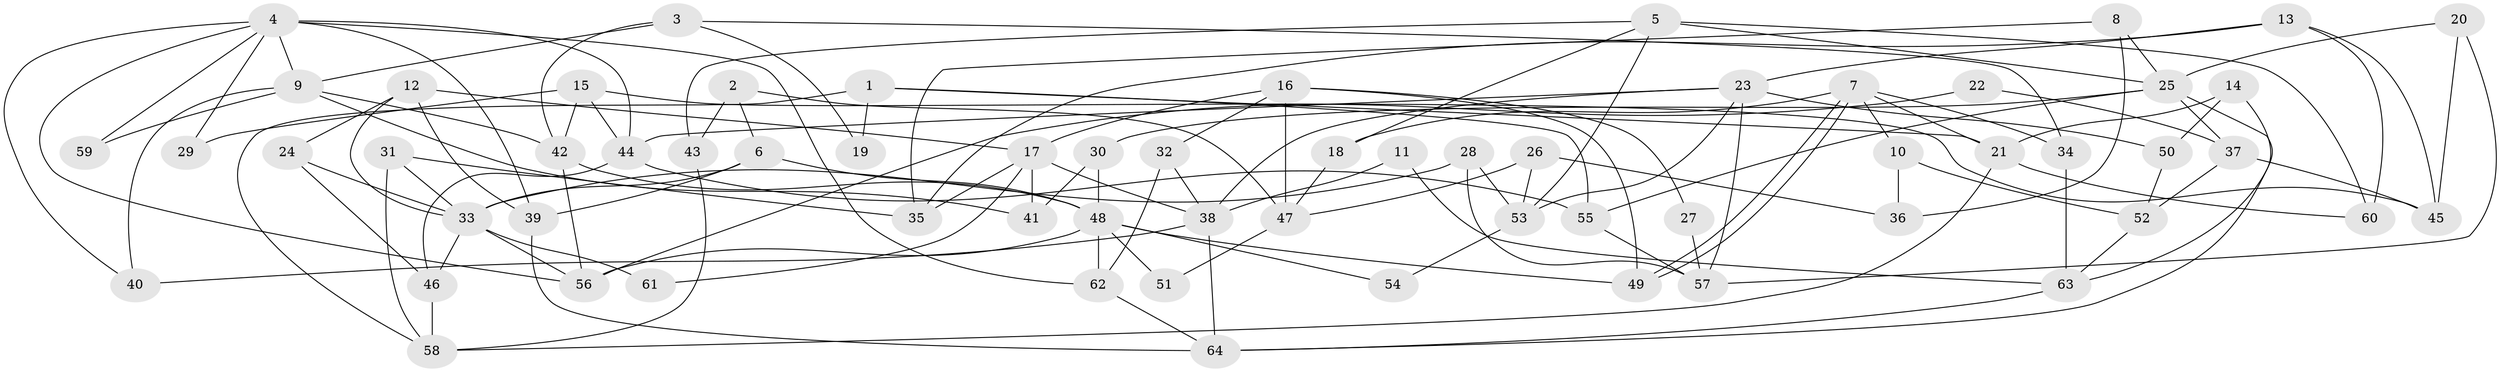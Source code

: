 // Generated by graph-tools (version 1.1) at 2025/35/03/09/25 02:35:54]
// undirected, 64 vertices, 128 edges
graph export_dot {
graph [start="1"]
  node [color=gray90,style=filled];
  1;
  2;
  3;
  4;
  5;
  6;
  7;
  8;
  9;
  10;
  11;
  12;
  13;
  14;
  15;
  16;
  17;
  18;
  19;
  20;
  21;
  22;
  23;
  24;
  25;
  26;
  27;
  28;
  29;
  30;
  31;
  32;
  33;
  34;
  35;
  36;
  37;
  38;
  39;
  40;
  41;
  42;
  43;
  44;
  45;
  46;
  47;
  48;
  49;
  50;
  51;
  52;
  53;
  54;
  55;
  56;
  57;
  58;
  59;
  60;
  61;
  62;
  63;
  64;
  1 -- 58;
  1 -- 55;
  1 -- 19;
  1 -- 21;
  2 -- 43;
  2 -- 6;
  2 -- 47;
  3 -- 9;
  3 -- 42;
  3 -- 19;
  3 -- 34;
  4 -- 62;
  4 -- 9;
  4 -- 29;
  4 -- 39;
  4 -- 40;
  4 -- 44;
  4 -- 56;
  4 -- 59;
  5 -- 60;
  5 -- 53;
  5 -- 18;
  5 -- 25;
  5 -- 43;
  6 -- 33;
  6 -- 48;
  6 -- 39;
  7 -- 34;
  7 -- 49;
  7 -- 49;
  7 -- 10;
  7 -- 18;
  7 -- 21;
  8 -- 35;
  8 -- 25;
  8 -- 36;
  9 -- 42;
  9 -- 40;
  9 -- 41;
  9 -- 59;
  10 -- 36;
  10 -- 52;
  11 -- 38;
  11 -- 63;
  12 -- 39;
  12 -- 17;
  12 -- 24;
  12 -- 33;
  13 -- 23;
  13 -- 35;
  13 -- 45;
  13 -- 60;
  14 -- 21;
  14 -- 63;
  14 -- 50;
  15 -- 44;
  15 -- 45;
  15 -- 29;
  15 -- 42;
  16 -- 32;
  16 -- 47;
  16 -- 17;
  16 -- 27;
  16 -- 49;
  17 -- 38;
  17 -- 35;
  17 -- 41;
  17 -- 61;
  18 -- 47;
  20 -- 57;
  20 -- 25;
  20 -- 45;
  21 -- 58;
  21 -- 60;
  22 -- 56;
  22 -- 37;
  23 -- 44;
  23 -- 50;
  23 -- 38;
  23 -- 53;
  23 -- 57;
  24 -- 33;
  24 -- 46;
  25 -- 30;
  25 -- 37;
  25 -- 55;
  25 -- 64;
  26 -- 47;
  26 -- 53;
  26 -- 36;
  27 -- 57;
  28 -- 57;
  28 -- 33;
  28 -- 53;
  30 -- 48;
  30 -- 41;
  31 -- 58;
  31 -- 33;
  31 -- 35;
  32 -- 38;
  32 -- 62;
  33 -- 56;
  33 -- 46;
  33 -- 61;
  34 -- 63;
  37 -- 45;
  37 -- 52;
  38 -- 64;
  38 -- 40;
  39 -- 64;
  42 -- 56;
  42 -- 48;
  43 -- 58;
  44 -- 46;
  44 -- 55;
  46 -- 58;
  47 -- 51;
  48 -- 49;
  48 -- 51;
  48 -- 54;
  48 -- 56;
  48 -- 62;
  50 -- 52;
  52 -- 63;
  53 -- 54;
  55 -- 57;
  62 -- 64;
  63 -- 64;
}
